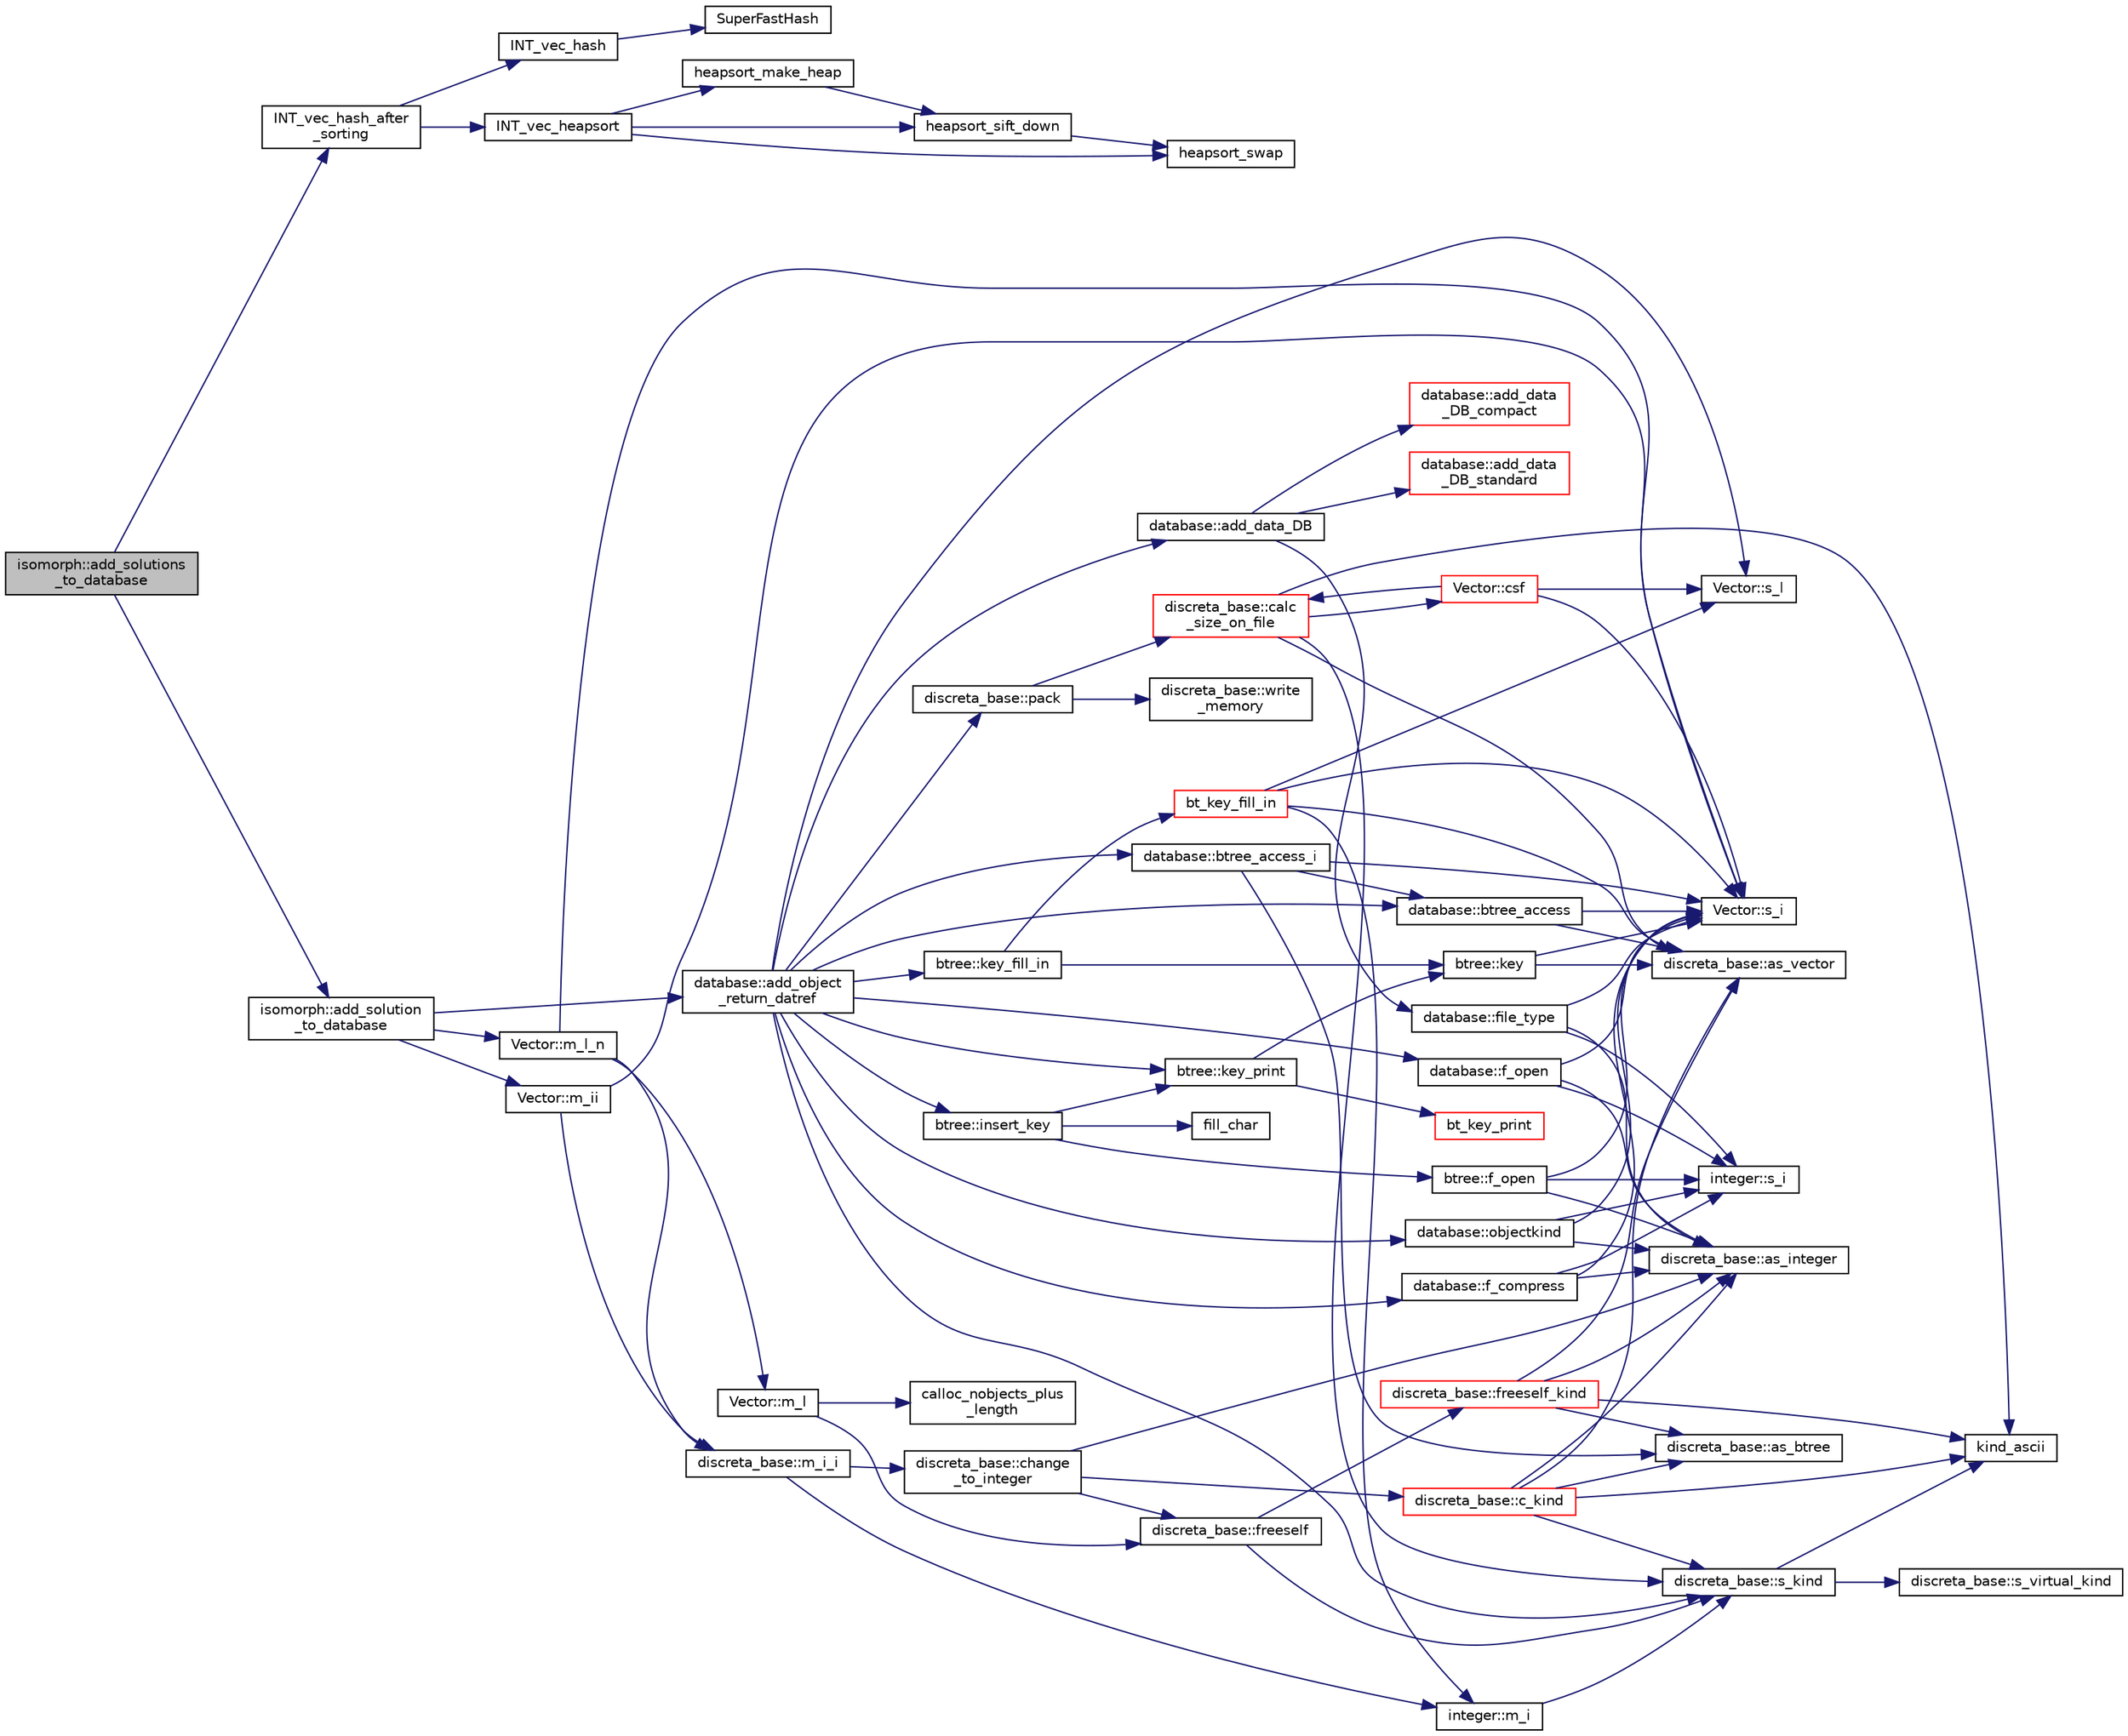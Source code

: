 digraph "isomorph::add_solutions_to_database"
{
  edge [fontname="Helvetica",fontsize="10",labelfontname="Helvetica",labelfontsize="10"];
  node [fontname="Helvetica",fontsize="10",shape=record];
  rankdir="LR";
  Node162 [label="isomorph::add_solutions\l_to_database",height=0.2,width=0.4,color="black", fillcolor="grey75", style="filled", fontcolor="black"];
  Node162 -> Node163 [color="midnightblue",fontsize="10",style="solid",fontname="Helvetica"];
  Node163 [label="INT_vec_hash_after\l_sorting",height=0.2,width=0.4,color="black", fillcolor="white", style="filled",URL="$d5/db4/io__and__os_8h.html#aeafeac33912863498dad1e3c222d54b7"];
  Node163 -> Node164 [color="midnightblue",fontsize="10",style="solid",fontname="Helvetica"];
  Node164 [label="INT_vec_heapsort",height=0.2,width=0.4,color="black", fillcolor="white", style="filled",URL="$d5/de2/foundations_2data__structures_2data__structures_8h.html#a3590ad9987f801fbfc94634300182f39"];
  Node164 -> Node165 [color="midnightblue",fontsize="10",style="solid",fontname="Helvetica"];
  Node165 [label="heapsort_make_heap",height=0.2,width=0.4,color="black", fillcolor="white", style="filled",URL="$d4/dd7/sorting_8_c.html#a42f24453d7d77eeb1338ebd1a13cfdbb"];
  Node165 -> Node166 [color="midnightblue",fontsize="10",style="solid",fontname="Helvetica"];
  Node166 [label="heapsort_sift_down",height=0.2,width=0.4,color="black", fillcolor="white", style="filled",URL="$d4/dd7/sorting_8_c.html#a65cbb1a6a3f01f511673705437ddc18b"];
  Node166 -> Node167 [color="midnightblue",fontsize="10",style="solid",fontname="Helvetica"];
  Node167 [label="heapsort_swap",height=0.2,width=0.4,color="black", fillcolor="white", style="filled",URL="$d4/dd7/sorting_8_c.html#a8f048362e6065297b19b6975bcbbfcc6"];
  Node164 -> Node167 [color="midnightblue",fontsize="10",style="solid",fontname="Helvetica"];
  Node164 -> Node166 [color="midnightblue",fontsize="10",style="solid",fontname="Helvetica"];
  Node163 -> Node168 [color="midnightblue",fontsize="10",style="solid",fontname="Helvetica"];
  Node168 [label="INT_vec_hash",height=0.2,width=0.4,color="black", fillcolor="white", style="filled",URL="$d4/d74/util_8_c.html#a2c14b1034b07b03b4df943066edeb99f"];
  Node168 -> Node169 [color="midnightblue",fontsize="10",style="solid",fontname="Helvetica"];
  Node169 [label="SuperFastHash",height=0.2,width=0.4,color="black", fillcolor="white", style="filled",URL="$d5/de2/foundations_2data__structures_2data__structures_8h.html#a11d69a8cb5ac90dfb13d2e25df8eb1ce"];
  Node162 -> Node170 [color="midnightblue",fontsize="10",style="solid",fontname="Helvetica"];
  Node170 [label="isomorph::add_solution\l_to_database",height=0.2,width=0.4,color="black", fillcolor="white", style="filled",URL="$d3/d5f/classisomorph.html#a18fee606dcd59d50cee898770d01dbc8"];
  Node170 -> Node171 [color="midnightblue",fontsize="10",style="solid",fontname="Helvetica"];
  Node171 [label="Vector::m_l_n",height=0.2,width=0.4,color="black", fillcolor="white", style="filled",URL="$d5/db2/class_vector.html#a5c7c126e6266ecdc832c5ce5bc1cca2f"];
  Node171 -> Node172 [color="midnightblue",fontsize="10",style="solid",fontname="Helvetica"];
  Node172 [label="Vector::m_l",height=0.2,width=0.4,color="black", fillcolor="white", style="filled",URL="$d5/db2/class_vector.html#a00f5520c2a6b4f5282a1a8bcf8ea74eb"];
  Node172 -> Node173 [color="midnightblue",fontsize="10",style="solid",fontname="Helvetica"];
  Node173 [label="discreta_base::freeself",height=0.2,width=0.4,color="black", fillcolor="white", style="filled",URL="$d7/d71/classdiscreta__base.html#a9a3c9501a562293b5667c11b9174d6e5"];
  Node173 -> Node174 [color="midnightblue",fontsize="10",style="solid",fontname="Helvetica"];
  Node174 [label="discreta_base::freeself_kind",height=0.2,width=0.4,color="red", fillcolor="white", style="filled",URL="$d7/d71/classdiscreta__base.html#a63a23ada2165b3838fab719ed458cec8"];
  Node174 -> Node182 [color="midnightblue",fontsize="10",style="solid",fontname="Helvetica"];
  Node182 [label="discreta_base::as_integer",height=0.2,width=0.4,color="black", fillcolor="white", style="filled",URL="$d7/d71/classdiscreta__base.html#a00d7691eaf874fd283d942692fe8dd26"];
  Node174 -> Node184 [color="midnightblue",fontsize="10",style="solid",fontname="Helvetica"];
  Node184 [label="discreta_base::as_vector",height=0.2,width=0.4,color="black", fillcolor="white", style="filled",URL="$d7/d71/classdiscreta__base.html#a7bdd6cae39c380b128ee9e17e42cf020"];
  Node174 -> Node215 [color="midnightblue",fontsize="10",style="solid",fontname="Helvetica"];
  Node215 [label="discreta_base::as_btree",height=0.2,width=0.4,color="black", fillcolor="white", style="filled",URL="$d7/d71/classdiscreta__base.html#a78e76674cef2ec113c17989c11288778"];
  Node174 -> Node178 [color="midnightblue",fontsize="10",style="solid",fontname="Helvetica"];
  Node178 [label="kind_ascii",height=0.2,width=0.4,color="black", fillcolor="white", style="filled",URL="$d9/d60/discreta_8h.html#ad0ce825a9f29bc6cec27e1b64cfe27bf"];
  Node173 -> Node176 [color="midnightblue",fontsize="10",style="solid",fontname="Helvetica"];
  Node176 [label="discreta_base::s_kind",height=0.2,width=0.4,color="black", fillcolor="white", style="filled",URL="$d7/d71/classdiscreta__base.html#a8a830025c74adbbc3362418a7c2ba157"];
  Node176 -> Node177 [color="midnightblue",fontsize="10",style="solid",fontname="Helvetica"];
  Node177 [label="discreta_base::s_virtual_kind",height=0.2,width=0.4,color="black", fillcolor="white", style="filled",URL="$d7/d71/classdiscreta__base.html#a52778a6d6943a468be083d0785d418fb"];
  Node176 -> Node178 [color="midnightblue",fontsize="10",style="solid",fontname="Helvetica"];
  Node172 -> Node221 [color="midnightblue",fontsize="10",style="solid",fontname="Helvetica"];
  Node221 [label="calloc_nobjects_plus\l_length",height=0.2,width=0.4,color="black", fillcolor="white", style="filled",URL="$d9/d60/discreta_8h.html#a71599d54c8c17dfa065a363f5cdd0aa4"];
  Node171 -> Node222 [color="midnightblue",fontsize="10",style="solid",fontname="Helvetica"];
  Node222 [label="Vector::s_i",height=0.2,width=0.4,color="black", fillcolor="white", style="filled",URL="$d5/db2/class_vector.html#a1c4fe1752523df8119f70dd550244871"];
  Node171 -> Node223 [color="midnightblue",fontsize="10",style="solid",fontname="Helvetica"];
  Node223 [label="discreta_base::m_i_i",height=0.2,width=0.4,color="black", fillcolor="white", style="filled",URL="$d7/d71/classdiscreta__base.html#aa231464a9d4bc233f66608021c9ad997"];
  Node223 -> Node224 [color="midnightblue",fontsize="10",style="solid",fontname="Helvetica"];
  Node224 [label="discreta_base::change\l_to_integer",height=0.2,width=0.4,color="black", fillcolor="white", style="filled",URL="$d7/d71/classdiscreta__base.html#a58a5a5bd8f8e6f2dd7b4483b66dc7bb9"];
  Node224 -> Node173 [color="midnightblue",fontsize="10",style="solid",fontname="Helvetica"];
  Node224 -> Node225 [color="midnightblue",fontsize="10",style="solid",fontname="Helvetica"];
  Node225 [label="discreta_base::c_kind",height=0.2,width=0.4,color="red", fillcolor="white", style="filled",URL="$d7/d71/classdiscreta__base.html#adc2ff61589c2d083688e7a43f333cb62"];
  Node225 -> Node182 [color="midnightblue",fontsize="10",style="solid",fontname="Helvetica"];
  Node225 -> Node184 [color="midnightblue",fontsize="10",style="solid",fontname="Helvetica"];
  Node225 -> Node215 [color="midnightblue",fontsize="10",style="solid",fontname="Helvetica"];
  Node225 -> Node178 [color="midnightblue",fontsize="10",style="solid",fontname="Helvetica"];
  Node225 -> Node176 [color="midnightblue",fontsize="10",style="solid",fontname="Helvetica"];
  Node224 -> Node182 [color="midnightblue",fontsize="10",style="solid",fontname="Helvetica"];
  Node223 -> Node247 [color="midnightblue",fontsize="10",style="solid",fontname="Helvetica"];
  Node247 [label="integer::m_i",height=0.2,width=0.4,color="black", fillcolor="white", style="filled",URL="$d0/de5/classinteger.html#a869091f0a0f35f5354c8c4a70250e8a9"];
  Node247 -> Node176 [color="midnightblue",fontsize="10",style="solid",fontname="Helvetica"];
  Node170 -> Node248 [color="midnightblue",fontsize="10",style="solid",fontname="Helvetica"];
  Node248 [label="Vector::m_ii",height=0.2,width=0.4,color="black", fillcolor="white", style="filled",URL="$d5/db2/class_vector.html#aa6a97eabb43f192a47947f4f6acbb04d"];
  Node248 -> Node222 [color="midnightblue",fontsize="10",style="solid",fontname="Helvetica"];
  Node248 -> Node223 [color="midnightblue",fontsize="10",style="solid",fontname="Helvetica"];
  Node170 -> Node249 [color="midnightblue",fontsize="10",style="solid",fontname="Helvetica"];
  Node249 [label="database::add_object\l_return_datref",height=0.2,width=0.4,color="black", fillcolor="white", style="filled",URL="$db/d72/classdatabase.html#a6b0c2e6ebb9938c57ce826647ed1ad40"];
  Node249 -> Node250 [color="midnightblue",fontsize="10",style="solid",fontname="Helvetica"];
  Node250 [label="database::f_open",height=0.2,width=0.4,color="black", fillcolor="white", style="filled",URL="$db/d72/classdatabase.html#a2cac52c70b09d1a6771bddab2220b3e7"];
  Node250 -> Node222 [color="midnightblue",fontsize="10",style="solid",fontname="Helvetica"];
  Node250 -> Node182 [color="midnightblue",fontsize="10",style="solid",fontname="Helvetica"];
  Node250 -> Node251 [color="midnightblue",fontsize="10",style="solid",fontname="Helvetica"];
  Node251 [label="integer::s_i",height=0.2,width=0.4,color="black", fillcolor="white", style="filled",URL="$d0/de5/classinteger.html#adf28e9f94d4c844adaa950deeb80b904"];
  Node249 -> Node176 [color="midnightblue",fontsize="10",style="solid",fontname="Helvetica"];
  Node249 -> Node252 [color="midnightblue",fontsize="10",style="solid",fontname="Helvetica"];
  Node252 [label="database::objectkind",height=0.2,width=0.4,color="black", fillcolor="white", style="filled",URL="$db/d72/classdatabase.html#a5b9b82f6cd851fb8826ed68085233c2d"];
  Node252 -> Node222 [color="midnightblue",fontsize="10",style="solid",fontname="Helvetica"];
  Node252 -> Node182 [color="midnightblue",fontsize="10",style="solid",fontname="Helvetica"];
  Node252 -> Node251 [color="midnightblue",fontsize="10",style="solid",fontname="Helvetica"];
  Node249 -> Node253 [color="midnightblue",fontsize="10",style="solid",fontname="Helvetica"];
  Node253 [label="discreta_base::pack",height=0.2,width=0.4,color="black", fillcolor="white", style="filled",URL="$d7/d71/classdiscreta__base.html#aca663109cfebec3214b8f55a1234b3a1"];
  Node253 -> Node254 [color="midnightblue",fontsize="10",style="solid",fontname="Helvetica"];
  Node254 [label="discreta_base::calc\l_size_on_file",height=0.2,width=0.4,color="red", fillcolor="white", style="filled",URL="$d7/d71/classdiscreta__base.html#ae342640849a0b5bd6096b8e29c7145ff"];
  Node254 -> Node176 [color="midnightblue",fontsize="10",style="solid",fontname="Helvetica"];
  Node254 -> Node184 [color="midnightblue",fontsize="10",style="solid",fontname="Helvetica"];
  Node254 -> Node255 [color="midnightblue",fontsize="10",style="solid",fontname="Helvetica"];
  Node255 [label="Vector::csf",height=0.2,width=0.4,color="red", fillcolor="white", style="filled",URL="$d5/db2/class_vector.html#a7bbfe1d599a93f58b2150a026a27b0f4"];
  Node255 -> Node256 [color="midnightblue",fontsize="10",style="solid",fontname="Helvetica"];
  Node256 [label="Vector::s_l",height=0.2,width=0.4,color="black", fillcolor="white", style="filled",URL="$d5/db2/class_vector.html#ad2dc082288f858d22a528832289e0704"];
  Node255 -> Node222 [color="midnightblue",fontsize="10",style="solid",fontname="Helvetica"];
  Node255 -> Node254 [color="midnightblue",fontsize="10",style="solid",fontname="Helvetica"];
  Node254 -> Node178 [color="midnightblue",fontsize="10",style="solid",fontname="Helvetica"];
  Node253 -> Node268 [color="midnightblue",fontsize="10",style="solid",fontname="Helvetica"];
  Node268 [label="discreta_base::write\l_memory",height=0.2,width=0.4,color="black", fillcolor="white", style="filled",URL="$d7/d71/classdiscreta__base.html#a449ed7914b693346288f56a60b12c4af"];
  Node249 -> Node269 [color="midnightblue",fontsize="10",style="solid",fontname="Helvetica"];
  Node269 [label="database::f_compress",height=0.2,width=0.4,color="black", fillcolor="white", style="filled",URL="$db/d72/classdatabase.html#aa28ebaac42b9a71e1bc213781012d1c8"];
  Node269 -> Node222 [color="midnightblue",fontsize="10",style="solid",fontname="Helvetica"];
  Node269 -> Node182 [color="midnightblue",fontsize="10",style="solid",fontname="Helvetica"];
  Node269 -> Node251 [color="midnightblue",fontsize="10",style="solid",fontname="Helvetica"];
  Node249 -> Node270 [color="midnightblue",fontsize="10",style="solid",fontname="Helvetica"];
  Node270 [label="database::add_data_DB",height=0.2,width=0.4,color="black", fillcolor="white", style="filled",URL="$db/d72/classdatabase.html#ab1a4122dfc06c6e79343fda437c05ed5"];
  Node270 -> Node271 [color="midnightblue",fontsize="10",style="solid",fontname="Helvetica"];
  Node271 [label="database::file_type",height=0.2,width=0.4,color="black", fillcolor="white", style="filled",URL="$db/d72/classdatabase.html#a9dce80d625548b03b8317641b674cd9b"];
  Node271 -> Node222 [color="midnightblue",fontsize="10",style="solid",fontname="Helvetica"];
  Node271 -> Node182 [color="midnightblue",fontsize="10",style="solid",fontname="Helvetica"];
  Node271 -> Node251 [color="midnightblue",fontsize="10",style="solid",fontname="Helvetica"];
  Node270 -> Node272 [color="midnightblue",fontsize="10",style="solid",fontname="Helvetica"];
  Node272 [label="database::add_data\l_DB_standard",height=0.2,width=0.4,color="red", fillcolor="white", style="filled",URL="$db/d72/classdatabase.html#a0f0ab218eb0f06da37f06906663db6eb"];
  Node270 -> Node282 [color="midnightblue",fontsize="10",style="solid",fontname="Helvetica"];
  Node282 [label="database::add_data\l_DB_compact",height=0.2,width=0.4,color="red", fillcolor="white", style="filled",URL="$db/d72/classdatabase.html#a31e32de1b8d81c97549b8c74ea678904"];
  Node249 -> Node283 [color="midnightblue",fontsize="10",style="solid",fontname="Helvetica"];
  Node283 [label="database::btree_access",height=0.2,width=0.4,color="black", fillcolor="white", style="filled",URL="$db/d72/classdatabase.html#a30109ba5488b06111439f887fc1ac499"];
  Node283 -> Node222 [color="midnightblue",fontsize="10",style="solid",fontname="Helvetica"];
  Node283 -> Node184 [color="midnightblue",fontsize="10",style="solid",fontname="Helvetica"];
  Node249 -> Node256 [color="midnightblue",fontsize="10",style="solid",fontname="Helvetica"];
  Node249 -> Node284 [color="midnightblue",fontsize="10",style="solid",fontname="Helvetica"];
  Node284 [label="database::btree_access_i",height=0.2,width=0.4,color="black", fillcolor="white", style="filled",URL="$db/d72/classdatabase.html#a215047d1b32b8bd54f91a7bdca168eee"];
  Node284 -> Node283 [color="midnightblue",fontsize="10",style="solid",fontname="Helvetica"];
  Node284 -> Node222 [color="midnightblue",fontsize="10",style="solid",fontname="Helvetica"];
  Node284 -> Node215 [color="midnightblue",fontsize="10",style="solid",fontname="Helvetica"];
  Node249 -> Node285 [color="midnightblue",fontsize="10",style="solid",fontname="Helvetica"];
  Node285 [label="btree::key_fill_in",height=0.2,width=0.4,color="black", fillcolor="white", style="filled",URL="$dd/db0/classbtree.html#ae75d5ef9677891b93960a55dffdc6eb2"];
  Node285 -> Node286 [color="midnightblue",fontsize="10",style="solid",fontname="Helvetica"];
  Node286 [label="bt_key_fill_in",height=0.2,width=0.4,color="red", fillcolor="white", style="filled",URL="$d0/db3/bt__key_8_c.html#a91e1d83fec4c2a6d4e45b96919377e91"];
  Node286 -> Node222 [color="midnightblue",fontsize="10",style="solid",fontname="Helvetica"];
  Node286 -> Node184 [color="midnightblue",fontsize="10",style="solid",fontname="Helvetica"];
  Node286 -> Node247 [color="midnightblue",fontsize="10",style="solid",fontname="Helvetica"];
  Node286 -> Node256 [color="midnightblue",fontsize="10",style="solid",fontname="Helvetica"];
  Node285 -> Node295 [color="midnightblue",fontsize="10",style="solid",fontname="Helvetica"];
  Node295 [label="btree::key",height=0.2,width=0.4,color="black", fillcolor="white", style="filled",URL="$dd/db0/classbtree.html#abc561b2c60acc5a699637b7eb2549503"];
  Node295 -> Node222 [color="midnightblue",fontsize="10",style="solid",fontname="Helvetica"];
  Node295 -> Node184 [color="midnightblue",fontsize="10",style="solid",fontname="Helvetica"];
  Node249 -> Node296 [color="midnightblue",fontsize="10",style="solid",fontname="Helvetica"];
  Node296 [label="btree::key_print",height=0.2,width=0.4,color="black", fillcolor="white", style="filled",URL="$dd/db0/classbtree.html#a4d527d5afa4891a2fa69fc1a07c48627"];
  Node296 -> Node297 [color="midnightblue",fontsize="10",style="solid",fontname="Helvetica"];
  Node297 [label="bt_key_print",height=0.2,width=0.4,color="red", fillcolor="white", style="filled",URL="$d0/db3/bt__key_8_c.html#a14b2a3662044cca4e54d45f271c947aa"];
  Node296 -> Node295 [color="midnightblue",fontsize="10",style="solid",fontname="Helvetica"];
  Node249 -> Node302 [color="midnightblue",fontsize="10",style="solid",fontname="Helvetica"];
  Node302 [label="btree::insert_key",height=0.2,width=0.4,color="black", fillcolor="white", style="filled",URL="$dd/db0/classbtree.html#a379d05419c9f1b786355bb141b278658"];
  Node302 -> Node296 [color="midnightblue",fontsize="10",style="solid",fontname="Helvetica"];
  Node302 -> Node303 [color="midnightblue",fontsize="10",style="solid",fontname="Helvetica"];
  Node303 [label="btree::f_open",height=0.2,width=0.4,color="black", fillcolor="white", style="filled",URL="$dd/db0/classbtree.html#a192d74607f02ea8e0ad631d6e6fd6704"];
  Node303 -> Node222 [color="midnightblue",fontsize="10",style="solid",fontname="Helvetica"];
  Node303 -> Node182 [color="midnightblue",fontsize="10",style="solid",fontname="Helvetica"];
  Node303 -> Node251 [color="midnightblue",fontsize="10",style="solid",fontname="Helvetica"];
  Node302 -> Node304 [color="midnightblue",fontsize="10",style="solid",fontname="Helvetica"];
  Node304 [label="fill_char",height=0.2,width=0.4,color="black", fillcolor="white", style="filled",URL="$d9/d60/discreta_8h.html#a0429f5462bfcfd509d83bc1f7ebfc818"];
}
